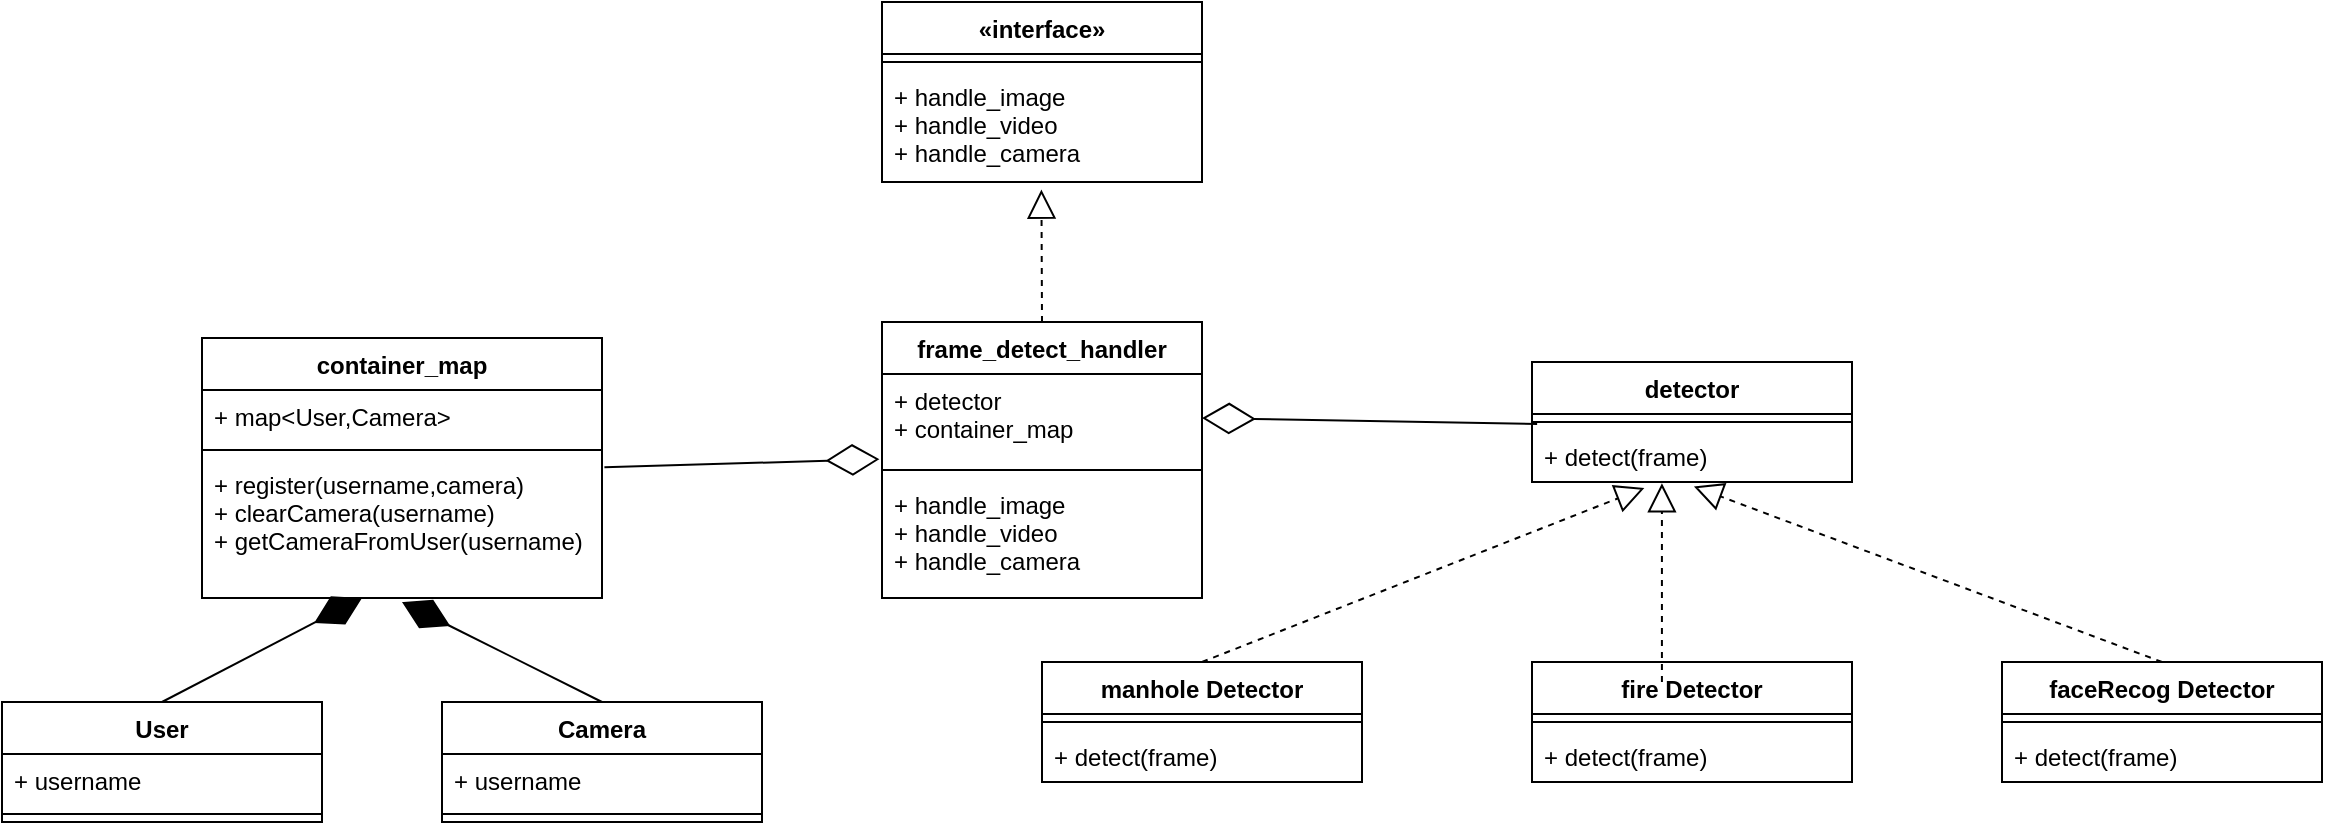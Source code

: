<mxfile version="20.4.0" type="github">
  <diagram name="Page-1" id="9f46799a-70d6-7492-0946-bef42562c5a5">
    <mxGraphModel dx="1038" dy="579" grid="1" gridSize="10" guides="1" tooltips="1" connect="1" arrows="1" fold="1" page="1" pageScale="1" pageWidth="1100" pageHeight="850" background="none" math="0" shadow="0">
      <root>
        <mxCell id="0" />
        <mxCell id="1" parent="0" />
        <mxCell id="DuOYHpPOITpK8MxlzqWn-26" value="manhole Detector" style="swimlane;fontStyle=1;align=center;verticalAlign=top;childLayout=stackLayout;horizontal=1;startSize=26;horizontalStack=0;resizeParent=1;resizeParentMax=0;resizeLast=0;collapsible=1;marginBottom=0;" vertex="1" parent="1">
          <mxGeometry x="720" y="350" width="160" height="60" as="geometry" />
        </mxCell>
        <mxCell id="DuOYHpPOITpK8MxlzqWn-28" value="" style="line;strokeWidth=1;fillColor=none;align=left;verticalAlign=middle;spacingTop=-1;spacingLeft=3;spacingRight=3;rotatable=0;labelPosition=right;points=[];portConstraint=eastwest;strokeColor=inherit;" vertex="1" parent="DuOYHpPOITpK8MxlzqWn-26">
          <mxGeometry y="26" width="160" height="8" as="geometry" />
        </mxCell>
        <mxCell id="DuOYHpPOITpK8MxlzqWn-29" value="+ detect(frame)" style="text;strokeColor=none;fillColor=none;align=left;verticalAlign=top;spacingLeft=4;spacingRight=4;overflow=hidden;rotatable=0;points=[[0,0.5],[1,0.5]];portConstraint=eastwest;" vertex="1" parent="DuOYHpPOITpK8MxlzqWn-26">
          <mxGeometry y="34" width="160" height="26" as="geometry" />
        </mxCell>
        <mxCell id="DuOYHpPOITpK8MxlzqWn-30" value="fire Detector" style="swimlane;fontStyle=1;align=center;verticalAlign=top;childLayout=stackLayout;horizontal=1;startSize=26;horizontalStack=0;resizeParent=1;resizeParentMax=0;resizeLast=0;collapsible=1;marginBottom=0;" vertex="1" parent="1">
          <mxGeometry x="965" y="350" width="160" height="60" as="geometry" />
        </mxCell>
        <mxCell id="DuOYHpPOITpK8MxlzqWn-32" value="" style="line;strokeWidth=1;fillColor=none;align=left;verticalAlign=middle;spacingTop=-1;spacingLeft=3;spacingRight=3;rotatable=0;labelPosition=right;points=[];portConstraint=eastwest;strokeColor=inherit;" vertex="1" parent="DuOYHpPOITpK8MxlzqWn-30">
          <mxGeometry y="26" width="160" height="8" as="geometry" />
        </mxCell>
        <mxCell id="DuOYHpPOITpK8MxlzqWn-33" value="+ detect(frame)" style="text;strokeColor=none;fillColor=none;align=left;verticalAlign=top;spacingLeft=4;spacingRight=4;overflow=hidden;rotatable=0;points=[[0,0.5],[1,0.5]];portConstraint=eastwest;" vertex="1" parent="DuOYHpPOITpK8MxlzqWn-30">
          <mxGeometry y="34" width="160" height="26" as="geometry" />
        </mxCell>
        <mxCell id="DuOYHpPOITpK8MxlzqWn-34" value="faceRecog Detector" style="swimlane;fontStyle=1;align=center;verticalAlign=top;childLayout=stackLayout;horizontal=1;startSize=26;horizontalStack=0;resizeParent=1;resizeParentMax=0;resizeLast=0;collapsible=1;marginBottom=0;" vertex="1" parent="1">
          <mxGeometry x="1200" y="350" width="160" height="60" as="geometry" />
        </mxCell>
        <mxCell id="DuOYHpPOITpK8MxlzqWn-36" value="" style="line;strokeWidth=1;fillColor=none;align=left;verticalAlign=middle;spacingTop=-1;spacingLeft=3;spacingRight=3;rotatable=0;labelPosition=right;points=[];portConstraint=eastwest;strokeColor=inherit;" vertex="1" parent="DuOYHpPOITpK8MxlzqWn-34">
          <mxGeometry y="26" width="160" height="8" as="geometry" />
        </mxCell>
        <mxCell id="DuOYHpPOITpK8MxlzqWn-37" value="+ detect(frame)" style="text;strokeColor=none;fillColor=none;align=left;verticalAlign=top;spacingLeft=4;spacingRight=4;overflow=hidden;rotatable=0;points=[[0,0.5],[1,0.5]];portConstraint=eastwest;" vertex="1" parent="DuOYHpPOITpK8MxlzqWn-34">
          <mxGeometry y="34" width="160" height="26" as="geometry" />
        </mxCell>
        <mxCell id="DuOYHpPOITpK8MxlzqWn-43" value="«interface»&#xa;" style="swimlane;fontStyle=1;align=center;verticalAlign=top;childLayout=stackLayout;horizontal=1;startSize=26;horizontalStack=0;resizeParent=1;resizeParentMax=0;resizeLast=0;collapsible=1;marginBottom=0;" vertex="1" parent="1">
          <mxGeometry x="640" y="20" width="160" height="90" as="geometry" />
        </mxCell>
        <mxCell id="DuOYHpPOITpK8MxlzqWn-45" value="" style="line;strokeWidth=1;fillColor=none;align=left;verticalAlign=middle;spacingTop=-1;spacingLeft=3;spacingRight=3;rotatable=0;labelPosition=right;points=[];portConstraint=eastwest;strokeColor=inherit;" vertex="1" parent="DuOYHpPOITpK8MxlzqWn-43">
          <mxGeometry y="26" width="160" height="8" as="geometry" />
        </mxCell>
        <mxCell id="DuOYHpPOITpK8MxlzqWn-46" value="+ handle_image&#xa;+ handle_video&#xa;+ handle_camera" style="text;strokeColor=none;fillColor=none;align=left;verticalAlign=top;spacingLeft=4;spacingRight=4;overflow=hidden;rotatable=0;points=[[0,0.5],[1,0.5]];portConstraint=eastwest;" vertex="1" parent="DuOYHpPOITpK8MxlzqWn-43">
          <mxGeometry y="34" width="160" height="56" as="geometry" />
        </mxCell>
        <mxCell id="DuOYHpPOITpK8MxlzqWn-47" value="" style="endArrow=block;dashed=1;endFill=0;endSize=12;html=1;rounded=0;entryX=0.492;entryY=1.068;entryDx=0;entryDy=0;entryPerimeter=0;" edge="1" parent="1">
          <mxGeometry width="160" relative="1" as="geometry">
            <mxPoint x="720" y="180" as="sourcePoint" />
            <mxPoint x="719.72" y="113.808" as="targetPoint" />
          </mxGeometry>
        </mxCell>
        <mxCell id="DuOYHpPOITpK8MxlzqWn-49" value="detector" style="swimlane;fontStyle=1;align=center;verticalAlign=top;childLayout=stackLayout;horizontal=1;startSize=26;horizontalStack=0;resizeParent=1;resizeParentMax=0;resizeLast=0;collapsible=1;marginBottom=0;" vertex="1" parent="1">
          <mxGeometry x="965" y="200" width="160" height="60" as="geometry" />
        </mxCell>
        <mxCell id="DuOYHpPOITpK8MxlzqWn-50" value="" style="line;strokeWidth=1;fillColor=none;align=left;verticalAlign=middle;spacingTop=-1;spacingLeft=3;spacingRight=3;rotatable=0;labelPosition=right;points=[];portConstraint=eastwest;strokeColor=inherit;" vertex="1" parent="DuOYHpPOITpK8MxlzqWn-49">
          <mxGeometry y="26" width="160" height="8" as="geometry" />
        </mxCell>
        <mxCell id="DuOYHpPOITpK8MxlzqWn-51" value="+ detect(frame)" style="text;strokeColor=none;fillColor=none;align=left;verticalAlign=top;spacingLeft=4;spacingRight=4;overflow=hidden;rotatable=0;points=[[0,0.5],[1,0.5]];portConstraint=eastwest;" vertex="1" parent="DuOYHpPOITpK8MxlzqWn-49">
          <mxGeometry y="34" width="160" height="26" as="geometry" />
        </mxCell>
        <mxCell id="DuOYHpPOITpK8MxlzqWn-52" value="frame_detect_handler" style="swimlane;fontStyle=1;align=center;verticalAlign=top;childLayout=stackLayout;horizontal=1;startSize=26;horizontalStack=0;resizeParent=1;resizeParentMax=0;resizeLast=0;collapsible=1;marginBottom=0;" vertex="1" parent="1">
          <mxGeometry x="640" y="180" width="160" height="138" as="geometry" />
        </mxCell>
        <mxCell id="DuOYHpPOITpK8MxlzqWn-53" value="+ detector&#xa;+ container_map" style="text;strokeColor=none;fillColor=none;align=left;verticalAlign=top;spacingLeft=4;spacingRight=4;overflow=hidden;rotatable=0;points=[[0,0.5],[1,0.5]];portConstraint=eastwest;" vertex="1" parent="DuOYHpPOITpK8MxlzqWn-52">
          <mxGeometry y="26" width="160" height="44" as="geometry" />
        </mxCell>
        <mxCell id="DuOYHpPOITpK8MxlzqWn-54" value="" style="line;strokeWidth=1;fillColor=none;align=left;verticalAlign=middle;spacingTop=-1;spacingLeft=3;spacingRight=3;rotatable=0;labelPosition=right;points=[];portConstraint=eastwest;strokeColor=inherit;" vertex="1" parent="DuOYHpPOITpK8MxlzqWn-52">
          <mxGeometry y="70" width="160" height="8" as="geometry" />
        </mxCell>
        <mxCell id="DuOYHpPOITpK8MxlzqWn-55" value="+ handle_image&#xa;+ handle_video&#xa;+ handle_camera" style="text;strokeColor=none;fillColor=none;align=left;verticalAlign=top;spacingLeft=4;spacingRight=4;overflow=hidden;rotatable=0;points=[[0,0.5],[1,0.5]];portConstraint=eastwest;" vertex="1" parent="DuOYHpPOITpK8MxlzqWn-52">
          <mxGeometry y="78" width="160" height="60" as="geometry" />
        </mxCell>
        <mxCell id="DuOYHpPOITpK8MxlzqWn-56" value="" style="endArrow=block;dashed=1;endFill=0;endSize=12;html=1;rounded=0;entryX=0.351;entryY=1.115;entryDx=0;entryDy=0;entryPerimeter=0;exitX=0.5;exitY=0;exitDx=0;exitDy=0;" edge="1" parent="1" source="DuOYHpPOITpK8MxlzqWn-26" target="DuOYHpPOITpK8MxlzqWn-51">
          <mxGeometry width="160" relative="1" as="geometry">
            <mxPoint x="810" y="320" as="sourcePoint" />
            <mxPoint x="970" y="320" as="targetPoint" />
          </mxGeometry>
        </mxCell>
        <mxCell id="DuOYHpPOITpK8MxlzqWn-57" value="" style="endArrow=block;dashed=1;endFill=0;endSize=12;html=1;rounded=0;exitX=0.406;exitY=0.167;exitDx=0;exitDy=0;exitPerimeter=0;entryX=0.406;entryY=1.023;entryDx=0;entryDy=0;entryPerimeter=0;" edge="1" parent="1" source="DuOYHpPOITpK8MxlzqWn-30" target="DuOYHpPOITpK8MxlzqWn-51">
          <mxGeometry width="160" relative="1" as="geometry">
            <mxPoint x="1020" y="310" as="sourcePoint" />
            <mxPoint x="1030" y="250" as="targetPoint" />
          </mxGeometry>
        </mxCell>
        <mxCell id="DuOYHpPOITpK8MxlzqWn-58" value="" style="endArrow=block;dashed=1;endFill=0;endSize=12;html=1;rounded=0;exitX=0.5;exitY=0;exitDx=0;exitDy=0;entryX=0.506;entryY=1.085;entryDx=0;entryDy=0;entryPerimeter=0;" edge="1" parent="1" source="DuOYHpPOITpK8MxlzqWn-34" target="DuOYHpPOITpK8MxlzqWn-51">
          <mxGeometry width="160" relative="1" as="geometry">
            <mxPoint x="1170" y="300" as="sourcePoint" />
            <mxPoint x="1030" y="240" as="targetPoint" />
          </mxGeometry>
        </mxCell>
        <mxCell id="DuOYHpPOITpK8MxlzqWn-59" value="" style="endArrow=diamondThin;endFill=0;endSize=24;html=1;rounded=0;exitX=0.016;exitY=0.625;exitDx=0;exitDy=0;exitPerimeter=0;entryX=1;entryY=0.5;entryDx=0;entryDy=0;" edge="1" parent="1" source="DuOYHpPOITpK8MxlzqWn-50" target="DuOYHpPOITpK8MxlzqWn-53">
          <mxGeometry width="160" relative="1" as="geometry">
            <mxPoint x="720" y="200" as="sourcePoint" />
            <mxPoint x="880" y="200" as="targetPoint" />
          </mxGeometry>
        </mxCell>
        <mxCell id="DuOYHpPOITpK8MxlzqWn-60" value="User" style="swimlane;fontStyle=1;align=center;verticalAlign=top;childLayout=stackLayout;horizontal=1;startSize=26;horizontalStack=0;resizeParent=1;resizeParentMax=0;resizeLast=0;collapsible=1;marginBottom=0;" vertex="1" parent="1">
          <mxGeometry x="200" y="370" width="160" height="60" as="geometry" />
        </mxCell>
        <mxCell id="DuOYHpPOITpK8MxlzqWn-61" value="+ username" style="text;strokeColor=none;fillColor=none;align=left;verticalAlign=top;spacingLeft=4;spacingRight=4;overflow=hidden;rotatable=0;points=[[0,0.5],[1,0.5]];portConstraint=eastwest;" vertex="1" parent="DuOYHpPOITpK8MxlzqWn-60">
          <mxGeometry y="26" width="160" height="26" as="geometry" />
        </mxCell>
        <mxCell id="DuOYHpPOITpK8MxlzqWn-62" value="" style="line;strokeWidth=1;fillColor=none;align=left;verticalAlign=middle;spacingTop=-1;spacingLeft=3;spacingRight=3;rotatable=0;labelPosition=right;points=[];portConstraint=eastwest;strokeColor=inherit;" vertex="1" parent="DuOYHpPOITpK8MxlzqWn-60">
          <mxGeometry y="52" width="160" height="8" as="geometry" />
        </mxCell>
        <mxCell id="DuOYHpPOITpK8MxlzqWn-64" value="container_map" style="swimlane;fontStyle=1;align=center;verticalAlign=top;childLayout=stackLayout;horizontal=1;startSize=26;horizontalStack=0;resizeParent=1;resizeParentMax=0;resizeLast=0;collapsible=1;marginBottom=0;" vertex="1" parent="1">
          <mxGeometry x="300" y="188" width="200" height="130" as="geometry" />
        </mxCell>
        <mxCell id="DuOYHpPOITpK8MxlzqWn-65" value="+ map&lt;User,Camera&gt; " style="text;strokeColor=none;fillColor=none;align=left;verticalAlign=top;spacingLeft=4;spacingRight=4;overflow=hidden;rotatable=0;points=[[0,0.5],[1,0.5]];portConstraint=eastwest;" vertex="1" parent="DuOYHpPOITpK8MxlzqWn-64">
          <mxGeometry y="26" width="200" height="26" as="geometry" />
        </mxCell>
        <mxCell id="DuOYHpPOITpK8MxlzqWn-66" value="" style="line;strokeWidth=1;fillColor=none;align=left;verticalAlign=middle;spacingTop=-1;spacingLeft=3;spacingRight=3;rotatable=0;labelPosition=right;points=[];portConstraint=eastwest;strokeColor=inherit;" vertex="1" parent="DuOYHpPOITpK8MxlzqWn-64">
          <mxGeometry y="52" width="200" height="8" as="geometry" />
        </mxCell>
        <mxCell id="DuOYHpPOITpK8MxlzqWn-67" value="+ register(username,camera)&#xa;+ clearCamera(username)&#xa;+ getCameraFromUser(username)" style="text;strokeColor=none;fillColor=none;align=left;verticalAlign=top;spacingLeft=4;spacingRight=4;overflow=hidden;rotatable=0;points=[[0,0.5],[1,0.5]];portConstraint=eastwest;" vertex="1" parent="DuOYHpPOITpK8MxlzqWn-64">
          <mxGeometry y="60" width="200" height="70" as="geometry" />
        </mxCell>
        <mxCell id="DuOYHpPOITpK8MxlzqWn-68" value="Camera" style="swimlane;fontStyle=1;align=center;verticalAlign=top;childLayout=stackLayout;horizontal=1;startSize=26;horizontalStack=0;resizeParent=1;resizeParentMax=0;resizeLast=0;collapsible=1;marginBottom=0;" vertex="1" parent="1">
          <mxGeometry x="420" y="370" width="160" height="60" as="geometry" />
        </mxCell>
        <mxCell id="DuOYHpPOITpK8MxlzqWn-69" value="+ username" style="text;strokeColor=none;fillColor=none;align=left;verticalAlign=top;spacingLeft=4;spacingRight=4;overflow=hidden;rotatable=0;points=[[0,0.5],[1,0.5]];portConstraint=eastwest;" vertex="1" parent="DuOYHpPOITpK8MxlzqWn-68">
          <mxGeometry y="26" width="160" height="26" as="geometry" />
        </mxCell>
        <mxCell id="DuOYHpPOITpK8MxlzqWn-70" value="" style="line;strokeWidth=1;fillColor=none;align=left;verticalAlign=middle;spacingTop=-1;spacingLeft=3;spacingRight=3;rotatable=0;labelPosition=right;points=[];portConstraint=eastwest;strokeColor=inherit;" vertex="1" parent="DuOYHpPOITpK8MxlzqWn-68">
          <mxGeometry y="52" width="160" height="8" as="geometry" />
        </mxCell>
        <mxCell id="DuOYHpPOITpK8MxlzqWn-72" value="" style="endArrow=diamondThin;endFill=0;endSize=24;html=1;rounded=0;entryX=-0.008;entryY=0.968;entryDx=0;entryDy=0;entryPerimeter=0;exitX=1.006;exitY=0.066;exitDx=0;exitDy=0;exitPerimeter=0;" edge="1" parent="1" source="DuOYHpPOITpK8MxlzqWn-67" target="DuOYHpPOITpK8MxlzqWn-53">
          <mxGeometry width="160" relative="1" as="geometry">
            <mxPoint x="520" y="249" as="sourcePoint" />
            <mxPoint x="630" y="248.5" as="targetPoint" />
          </mxGeometry>
        </mxCell>
        <mxCell id="DuOYHpPOITpK8MxlzqWn-75" value="" style="endArrow=diamondThin;endFill=1;endSize=24;html=1;rounded=0;exitX=0.5;exitY=0;exitDx=0;exitDy=0;" edge="1" parent="1" source="DuOYHpPOITpK8MxlzqWn-68">
          <mxGeometry width="160" relative="1" as="geometry">
            <mxPoint x="500" y="350" as="sourcePoint" />
            <mxPoint x="400" y="320" as="targetPoint" />
          </mxGeometry>
        </mxCell>
        <mxCell id="DuOYHpPOITpK8MxlzqWn-76" value="" style="endArrow=diamondThin;endFill=1;endSize=24;html=1;rounded=0;exitX=0.5;exitY=0;exitDx=0;exitDy=0;" edge="1" parent="1" source="DuOYHpPOITpK8MxlzqWn-60">
          <mxGeometry width="160" relative="1" as="geometry">
            <mxPoint x="220" y="318" as="sourcePoint" />
            <mxPoint x="380" y="318" as="targetPoint" />
          </mxGeometry>
        </mxCell>
      </root>
    </mxGraphModel>
  </diagram>
</mxfile>
